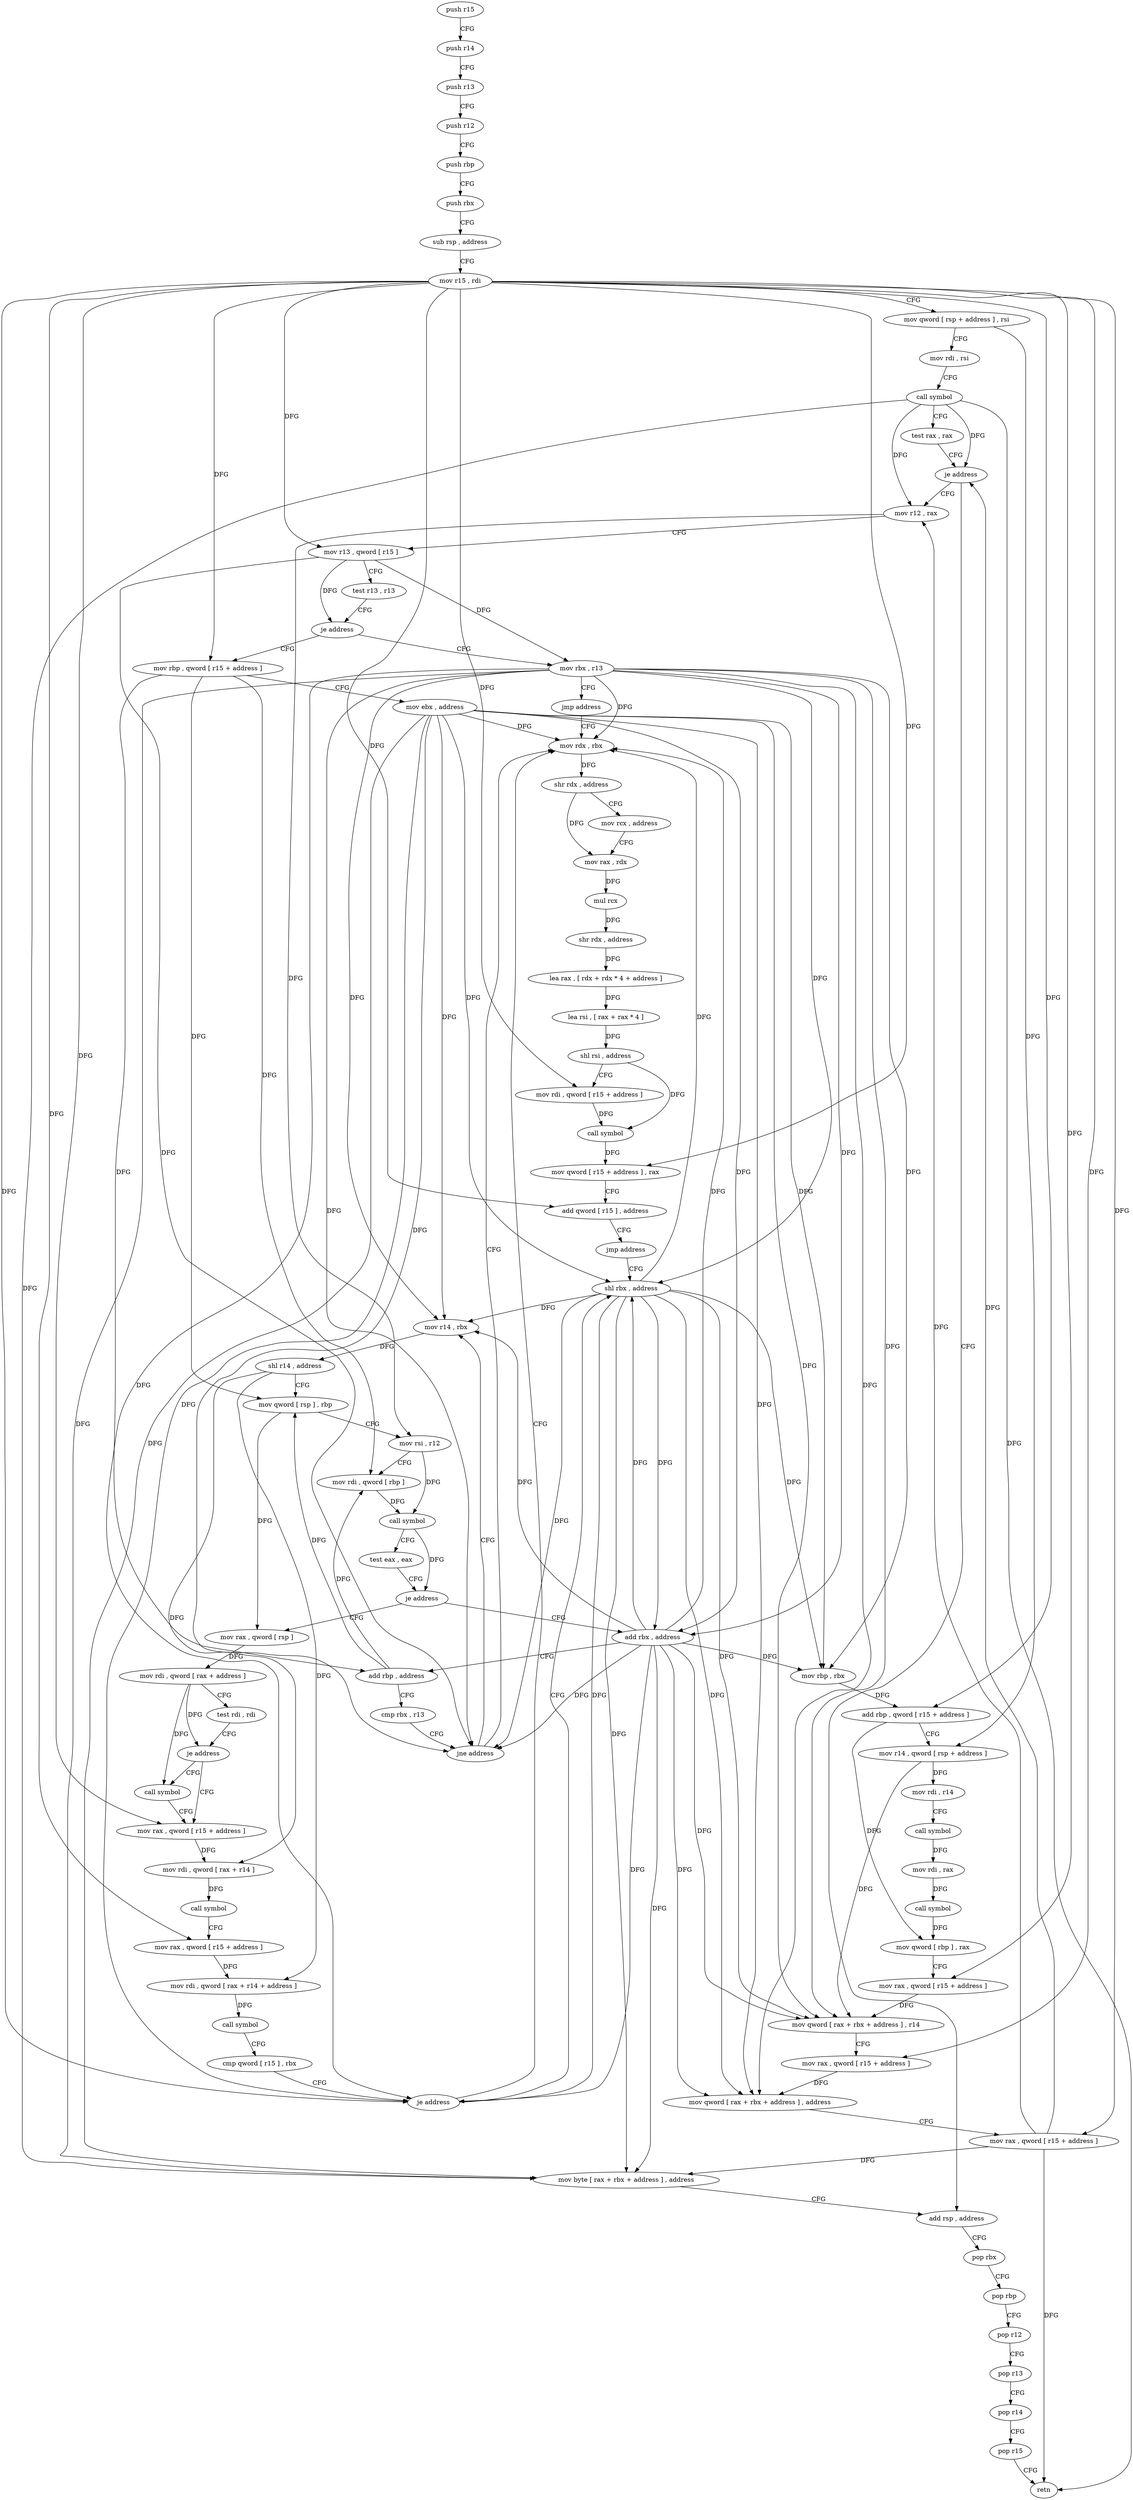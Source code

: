 digraph "func" {
"153058" [label = "push r15" ]
"153060" [label = "push r14" ]
"153062" [label = "push r13" ]
"153064" [label = "push r12" ]
"153066" [label = "push rbp" ]
"153067" [label = "push rbx" ]
"153068" [label = "sub rsp , address" ]
"153072" [label = "mov r15 , rdi" ]
"153075" [label = "mov qword [ rsp + address ] , rsi" ]
"153080" [label = "mov rdi , rsi" ]
"153083" [label = "call symbol" ]
"153088" [label = "test rax , rax" ]
"153091" [label = "je address" ]
"153337" [label = "add rsp , address" ]
"153097" [label = "mov r12 , rax" ]
"153341" [label = "pop rbx" ]
"153342" [label = "pop rbp" ]
"153343" [label = "pop r12" ]
"153345" [label = "pop r13" ]
"153347" [label = "pop r14" ]
"153349" [label = "pop r15" ]
"153351" [label = "retn" ]
"153100" [label = "mov r13 , qword [ r15 ]" ]
"153103" [label = "test r13 , r13" ]
"153106" [label = "je address" ]
"153352" [label = "mov rbx , r13" ]
"153112" [label = "mov rbp , qword [ r15 + address ]" ]
"153355" [label = "jmp address" ]
"153161" [label = "mov rdx , rbx" ]
"153116" [label = "mov ebx , address" ]
"153121" [label = "mov r14 , rbx" ]
"153164" [label = "shr rdx , address" ]
"153168" [label = "mov rcx , address" ]
"153178" [label = "mov rax , rdx" ]
"153181" [label = "mul rcx" ]
"153184" [label = "shr rdx , address" ]
"153188" [label = "lea rax , [ rdx + rdx * 4 + address ]" ]
"153193" [label = "lea rsi , [ rax + rax * 4 ]" ]
"153197" [label = "shl rsi , address" ]
"153201" [label = "mov rdi , qword [ r15 + address ]" ]
"153205" [label = "call symbol" ]
"153210" [label = "mov qword [ r15 + address ] , rax" ]
"153214" [label = "add qword [ r15 ] , address" ]
"153218" [label = "jmp address" ]
"153270" [label = "shl rbx , address" ]
"153220" [label = "mov rax , qword [ rsp ]" ]
"153224" [label = "mov rdi , qword [ rax + address ]" ]
"153228" [label = "test rdi , rdi" ]
"153231" [label = "je address" ]
"153238" [label = "mov rax , qword [ r15 + address ]" ]
"153233" [label = "call symbol" ]
"153148" [label = "add rbx , address" ]
"153152" [label = "add rbp , address" ]
"153156" [label = "cmp rbx , r13" ]
"153159" [label = "jne address" ]
"153274" [label = "mov rbp , rbx" ]
"153277" [label = "add rbp , qword [ r15 + address ]" ]
"153281" [label = "mov r14 , qword [ rsp + address ]" ]
"153286" [label = "mov rdi , r14" ]
"153289" [label = "call symbol" ]
"153294" [label = "mov rdi , rax" ]
"153297" [label = "call symbol" ]
"153302" [label = "mov qword [ rbp ] , rax" ]
"153306" [label = "mov rax , qword [ r15 + address ]" ]
"153310" [label = "mov qword [ rax + rbx + address ] , r14" ]
"153315" [label = "mov rax , qword [ r15 + address ]" ]
"153319" [label = "mov qword [ rax + rbx + address ] , address" ]
"153328" [label = "mov rax , qword [ r15 + address ]" ]
"153332" [label = "mov byte [ rax + rbx + address ] , address" ]
"153242" [label = "mov rdi , qword [ rax + r14 ]" ]
"153246" [label = "call symbol" ]
"153251" [label = "mov rax , qword [ r15 + address ]" ]
"153255" [label = "mov rdi , qword [ rax + r14 + address ]" ]
"153260" [label = "call symbol" ]
"153265" [label = "cmp qword [ r15 ] , rbx" ]
"153268" [label = "je address" ]
"153124" [label = "shl r14 , address" ]
"153128" [label = "mov qword [ rsp ] , rbp" ]
"153132" [label = "mov rsi , r12" ]
"153135" [label = "mov rdi , qword [ rbp ]" ]
"153139" [label = "call symbol" ]
"153144" [label = "test eax , eax" ]
"153146" [label = "je address" ]
"153058" -> "153060" [ label = "CFG" ]
"153060" -> "153062" [ label = "CFG" ]
"153062" -> "153064" [ label = "CFG" ]
"153064" -> "153066" [ label = "CFG" ]
"153066" -> "153067" [ label = "CFG" ]
"153067" -> "153068" [ label = "CFG" ]
"153068" -> "153072" [ label = "CFG" ]
"153072" -> "153075" [ label = "CFG" ]
"153072" -> "153100" [ label = "DFG" ]
"153072" -> "153112" [ label = "DFG" ]
"153072" -> "153201" [ label = "DFG" ]
"153072" -> "153210" [ label = "DFG" ]
"153072" -> "153214" [ label = "DFG" ]
"153072" -> "153277" [ label = "DFG" ]
"153072" -> "153306" [ label = "DFG" ]
"153072" -> "153315" [ label = "DFG" ]
"153072" -> "153328" [ label = "DFG" ]
"153072" -> "153238" [ label = "DFG" ]
"153072" -> "153251" [ label = "DFG" ]
"153072" -> "153268" [ label = "DFG" ]
"153075" -> "153080" [ label = "CFG" ]
"153075" -> "153281" [ label = "DFG" ]
"153080" -> "153083" [ label = "CFG" ]
"153083" -> "153088" [ label = "CFG" ]
"153083" -> "153091" [ label = "DFG" ]
"153083" -> "153351" [ label = "DFG" ]
"153083" -> "153097" [ label = "DFG" ]
"153083" -> "153332" [ label = "DFG" ]
"153088" -> "153091" [ label = "CFG" ]
"153091" -> "153337" [ label = "CFG" ]
"153091" -> "153097" [ label = "CFG" ]
"153337" -> "153341" [ label = "CFG" ]
"153097" -> "153100" [ label = "CFG" ]
"153097" -> "153132" [ label = "DFG" ]
"153341" -> "153342" [ label = "CFG" ]
"153342" -> "153343" [ label = "CFG" ]
"153343" -> "153345" [ label = "CFG" ]
"153345" -> "153347" [ label = "CFG" ]
"153347" -> "153349" [ label = "CFG" ]
"153349" -> "153351" [ label = "CFG" ]
"153100" -> "153103" [ label = "CFG" ]
"153100" -> "153106" [ label = "DFG" ]
"153100" -> "153352" [ label = "DFG" ]
"153100" -> "153159" [ label = "DFG" ]
"153103" -> "153106" [ label = "CFG" ]
"153106" -> "153352" [ label = "CFG" ]
"153106" -> "153112" [ label = "CFG" ]
"153352" -> "153355" [ label = "CFG" ]
"153352" -> "153161" [ label = "DFG" ]
"153352" -> "153121" [ label = "DFG" ]
"153352" -> "153270" [ label = "DFG" ]
"153352" -> "153274" [ label = "DFG" ]
"153352" -> "153310" [ label = "DFG" ]
"153352" -> "153319" [ label = "DFG" ]
"153352" -> "153332" [ label = "DFG" ]
"153352" -> "153148" [ label = "DFG" ]
"153352" -> "153159" [ label = "DFG" ]
"153352" -> "153268" [ label = "DFG" ]
"153112" -> "153116" [ label = "CFG" ]
"153112" -> "153128" [ label = "DFG" ]
"153112" -> "153135" [ label = "DFG" ]
"153112" -> "153152" [ label = "DFG" ]
"153355" -> "153161" [ label = "CFG" ]
"153161" -> "153164" [ label = "DFG" ]
"153116" -> "153121" [ label = "DFG" ]
"153116" -> "153161" [ label = "DFG" ]
"153116" -> "153270" [ label = "DFG" ]
"153116" -> "153274" [ label = "DFG" ]
"153116" -> "153310" [ label = "DFG" ]
"153116" -> "153319" [ label = "DFG" ]
"153116" -> "153332" [ label = "DFG" ]
"153116" -> "153148" [ label = "DFG" ]
"153116" -> "153159" [ label = "DFG" ]
"153116" -> "153268" [ label = "DFG" ]
"153121" -> "153124" [ label = "DFG" ]
"153164" -> "153168" [ label = "CFG" ]
"153164" -> "153178" [ label = "DFG" ]
"153168" -> "153178" [ label = "CFG" ]
"153178" -> "153181" [ label = "DFG" ]
"153181" -> "153184" [ label = "DFG" ]
"153184" -> "153188" [ label = "DFG" ]
"153188" -> "153193" [ label = "DFG" ]
"153193" -> "153197" [ label = "DFG" ]
"153197" -> "153201" [ label = "CFG" ]
"153197" -> "153205" [ label = "DFG" ]
"153201" -> "153205" [ label = "DFG" ]
"153205" -> "153210" [ label = "DFG" ]
"153210" -> "153214" [ label = "CFG" ]
"153214" -> "153218" [ label = "CFG" ]
"153218" -> "153270" [ label = "CFG" ]
"153270" -> "153274" [ label = "DFG" ]
"153270" -> "153161" [ label = "DFG" ]
"153270" -> "153121" [ label = "DFG" ]
"153270" -> "153310" [ label = "DFG" ]
"153270" -> "153319" [ label = "DFG" ]
"153270" -> "153332" [ label = "DFG" ]
"153270" -> "153148" [ label = "DFG" ]
"153270" -> "153159" [ label = "DFG" ]
"153270" -> "153268" [ label = "DFG" ]
"153220" -> "153224" [ label = "DFG" ]
"153224" -> "153228" [ label = "CFG" ]
"153224" -> "153231" [ label = "DFG" ]
"153224" -> "153233" [ label = "DFG" ]
"153228" -> "153231" [ label = "CFG" ]
"153231" -> "153238" [ label = "CFG" ]
"153231" -> "153233" [ label = "CFG" ]
"153238" -> "153242" [ label = "DFG" ]
"153233" -> "153238" [ label = "CFG" ]
"153148" -> "153152" [ label = "CFG" ]
"153148" -> "153161" [ label = "DFG" ]
"153148" -> "153121" [ label = "DFG" ]
"153148" -> "153270" [ label = "DFG" ]
"153148" -> "153274" [ label = "DFG" ]
"153148" -> "153319" [ label = "DFG" ]
"153148" -> "153332" [ label = "DFG" ]
"153148" -> "153310" [ label = "DFG" ]
"153148" -> "153159" [ label = "DFG" ]
"153148" -> "153268" [ label = "DFG" ]
"153152" -> "153156" [ label = "CFG" ]
"153152" -> "153128" [ label = "DFG" ]
"153152" -> "153135" [ label = "DFG" ]
"153156" -> "153159" [ label = "CFG" ]
"153159" -> "153121" [ label = "CFG" ]
"153159" -> "153161" [ label = "CFG" ]
"153274" -> "153277" [ label = "DFG" ]
"153277" -> "153281" [ label = "CFG" ]
"153277" -> "153302" [ label = "DFG" ]
"153281" -> "153286" [ label = "DFG" ]
"153281" -> "153310" [ label = "DFG" ]
"153286" -> "153289" [ label = "CFG" ]
"153289" -> "153294" [ label = "DFG" ]
"153294" -> "153297" [ label = "DFG" ]
"153297" -> "153302" [ label = "DFG" ]
"153302" -> "153306" [ label = "CFG" ]
"153306" -> "153310" [ label = "DFG" ]
"153310" -> "153315" [ label = "CFG" ]
"153315" -> "153319" [ label = "DFG" ]
"153319" -> "153328" [ label = "CFG" ]
"153328" -> "153332" [ label = "DFG" ]
"153328" -> "153091" [ label = "DFG" ]
"153328" -> "153097" [ label = "DFG" ]
"153328" -> "153351" [ label = "DFG" ]
"153332" -> "153337" [ label = "CFG" ]
"153242" -> "153246" [ label = "DFG" ]
"153246" -> "153251" [ label = "CFG" ]
"153251" -> "153255" [ label = "DFG" ]
"153255" -> "153260" [ label = "DFG" ]
"153260" -> "153265" [ label = "CFG" ]
"153265" -> "153268" [ label = "CFG" ]
"153268" -> "153161" [ label = "CFG" ]
"153268" -> "153270" [ label = "CFG" ]
"153124" -> "153128" [ label = "CFG" ]
"153124" -> "153242" [ label = "DFG" ]
"153124" -> "153255" [ label = "DFG" ]
"153128" -> "153132" [ label = "CFG" ]
"153128" -> "153220" [ label = "DFG" ]
"153132" -> "153135" [ label = "CFG" ]
"153132" -> "153139" [ label = "DFG" ]
"153135" -> "153139" [ label = "DFG" ]
"153139" -> "153144" [ label = "CFG" ]
"153139" -> "153146" [ label = "DFG" ]
"153144" -> "153146" [ label = "CFG" ]
"153146" -> "153220" [ label = "CFG" ]
"153146" -> "153148" [ label = "CFG" ]
}

